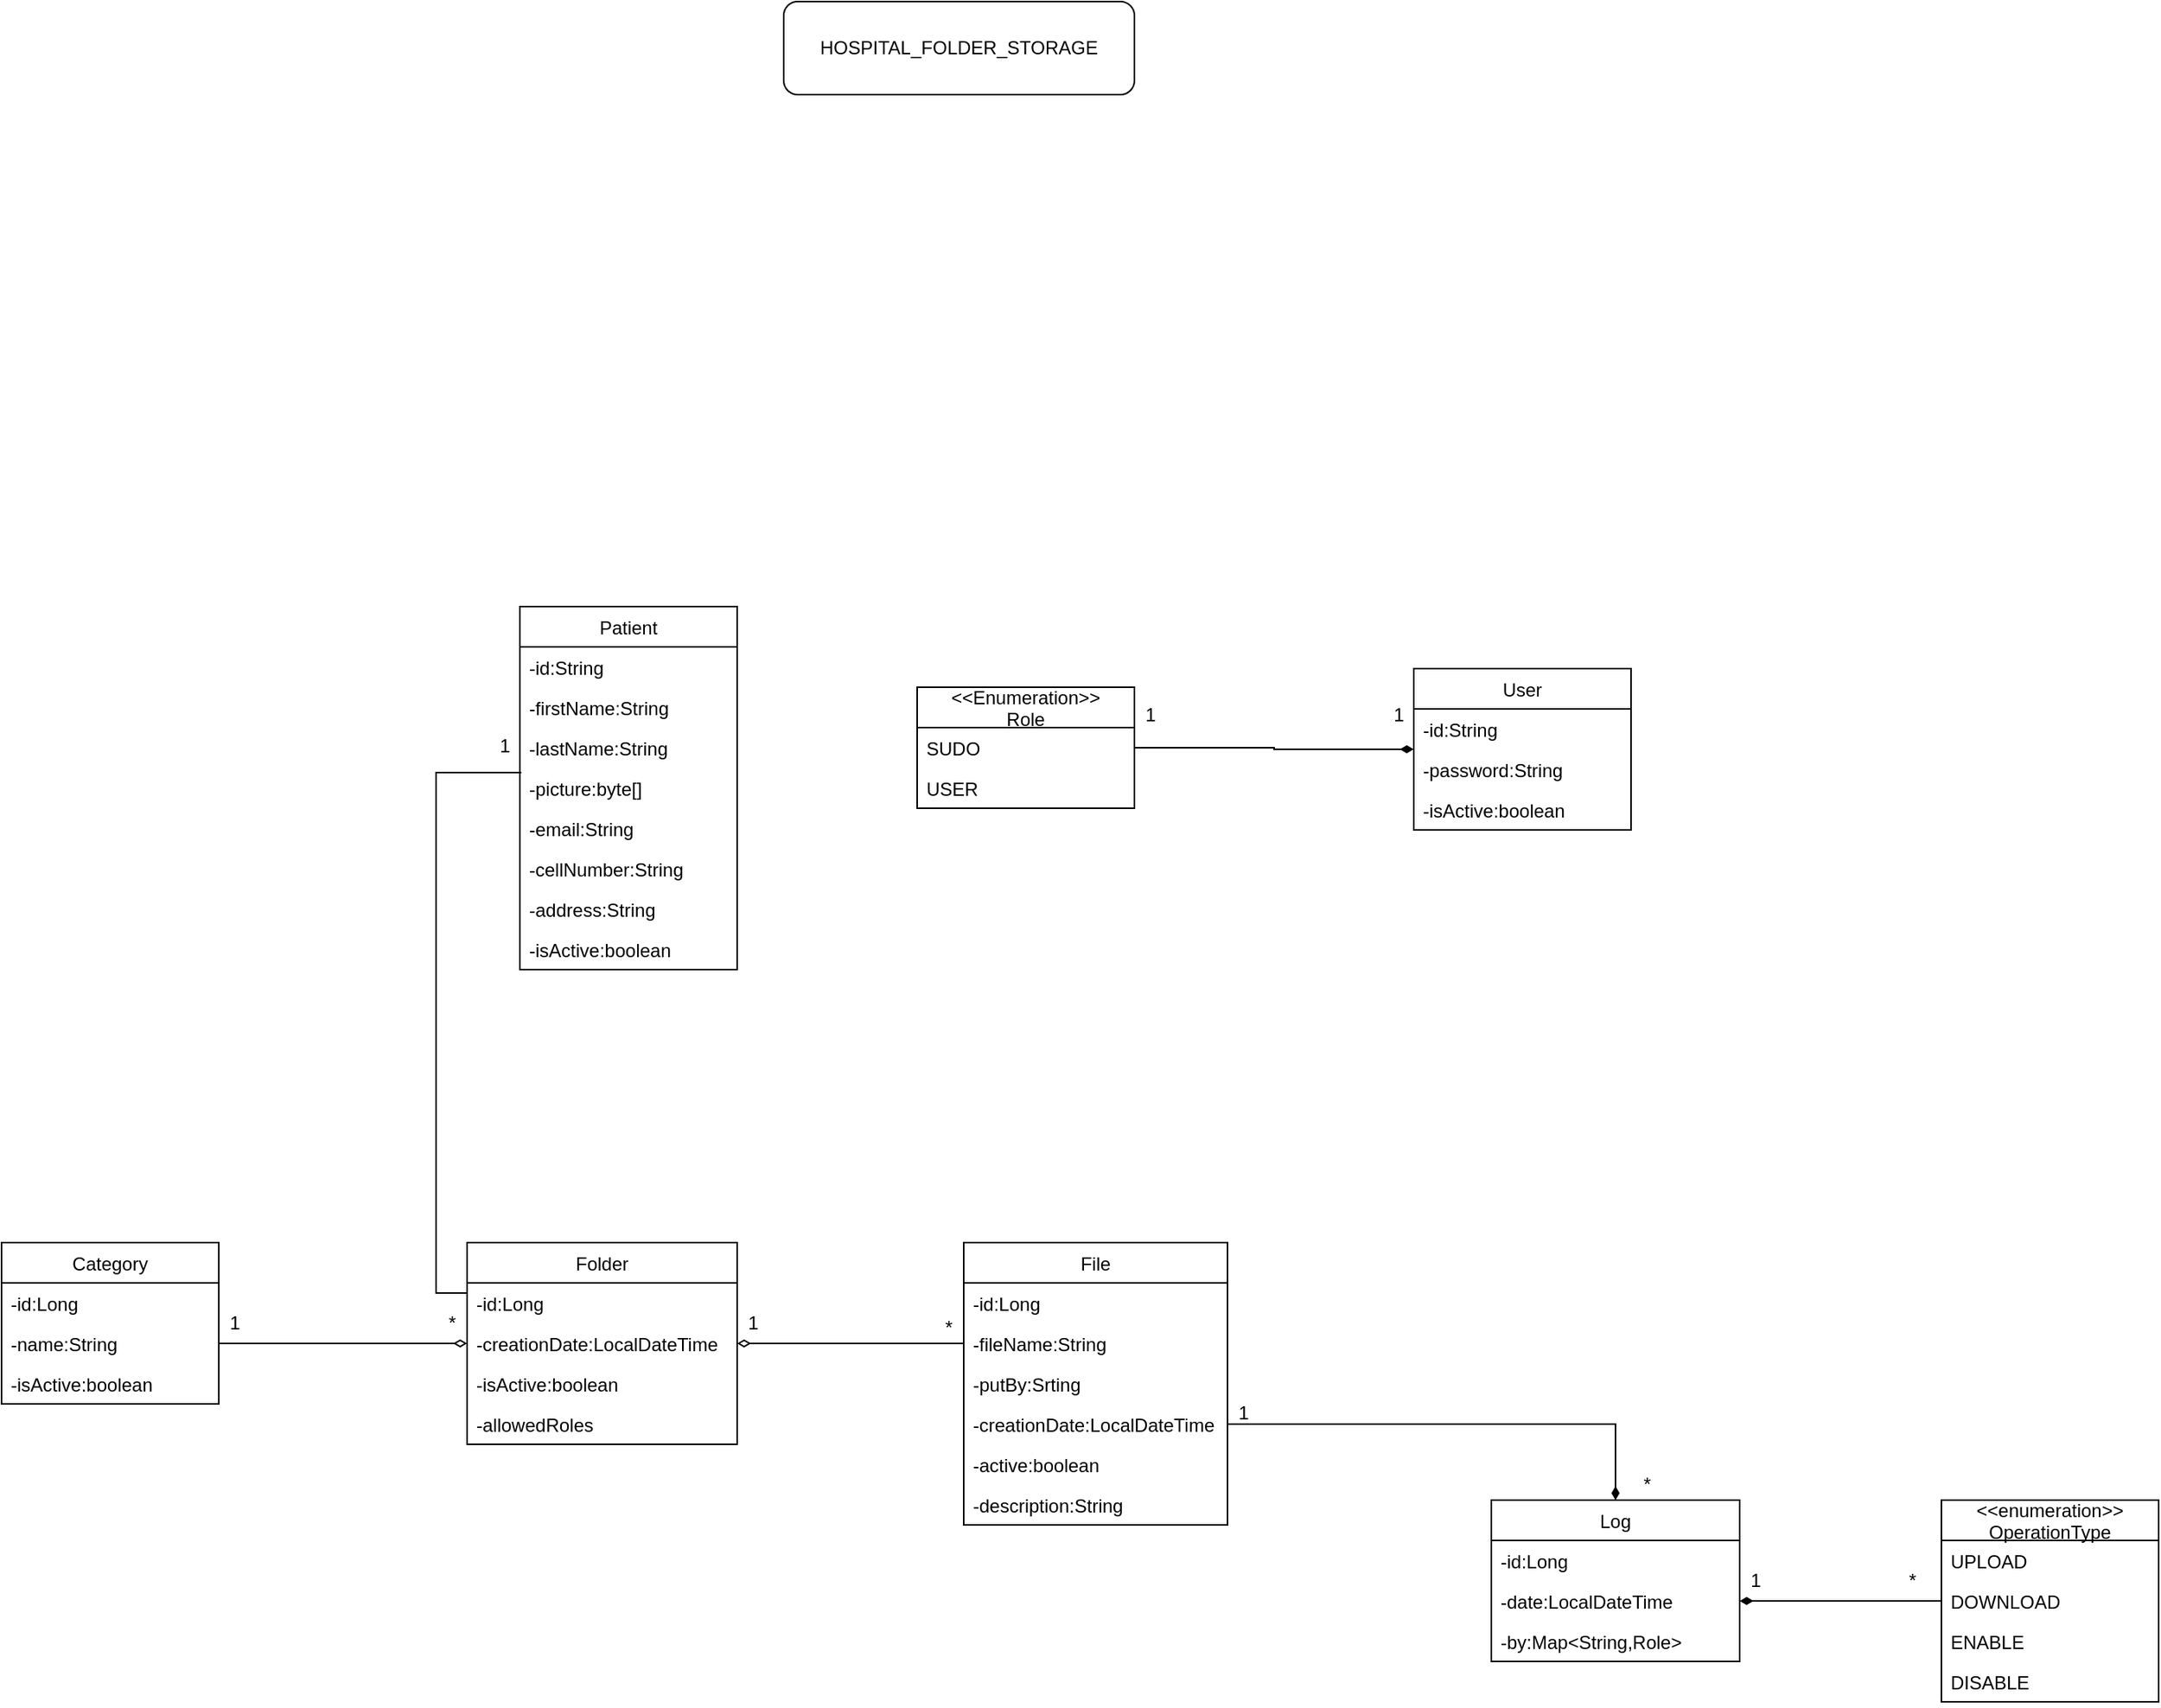 <mxfile version="15.5.0" type="device"><diagram id="mYhvTBaQMrtO4AwDiD4-" name="Page-1"><mxGraphModel dx="1826" dy="1950" grid="1" gridSize="10" guides="1" tooltips="1" connect="1" arrows="1" fold="1" page="1" pageScale="1" pageWidth="827" pageHeight="1169" math="0" shadow="0"><root><mxCell id="0"/><mxCell id="1" parent="0"/><mxCell id="FoHv42QFHTNi0mdNHc5V-1" value="Patient" style="swimlane;fontStyle=0;childLayout=stackLayout;horizontal=1;startSize=26;fillColor=none;horizontalStack=0;resizeParent=1;resizeParentMax=0;resizeLast=0;collapsible=1;marginBottom=0;" parent="1" vertex="1"><mxGeometry x="344" y="110" width="140" height="234" as="geometry"/></mxCell><mxCell id="N-2YWsaIi4fUGotqFRlG-1" value="-id:String" style="text;strokeColor=none;fillColor=none;align=left;verticalAlign=top;spacingLeft=4;spacingRight=4;overflow=hidden;rotatable=0;points=[[0,0.5],[1,0.5]];portConstraint=eastwest;" parent="FoHv42QFHTNi0mdNHc5V-1" vertex="1"><mxGeometry y="26" width="140" height="26" as="geometry"/></mxCell><mxCell id="FoHv42QFHTNi0mdNHc5V-2" value="-firstName:String" style="text;strokeColor=none;fillColor=none;align=left;verticalAlign=top;spacingLeft=4;spacingRight=4;overflow=hidden;rotatable=0;points=[[0,0.5],[1,0.5]];portConstraint=eastwest;" parent="FoHv42QFHTNi0mdNHc5V-1" vertex="1"><mxGeometry y="52" width="140" height="26" as="geometry"/></mxCell><mxCell id="FoHv42QFHTNi0mdNHc5V-3" value="-lastName:String" style="text;strokeColor=none;fillColor=none;align=left;verticalAlign=top;spacingLeft=4;spacingRight=4;overflow=hidden;rotatable=0;points=[[0,0.5],[1,0.5]];portConstraint=eastwest;" parent="FoHv42QFHTNi0mdNHc5V-1" vertex="1"><mxGeometry y="78" width="140" height="26" as="geometry"/></mxCell><mxCell id="FoHv42QFHTNi0mdNHc5V-47" value="-picture:byte[]" style="text;strokeColor=none;fillColor=none;align=left;verticalAlign=top;spacingLeft=4;spacingRight=4;overflow=hidden;rotatable=0;points=[[0,0.5],[1,0.5]];portConstraint=eastwest;" parent="FoHv42QFHTNi0mdNHc5V-1" vertex="1"><mxGeometry y="104" width="140" height="26" as="geometry"/></mxCell><mxCell id="FoHv42QFHTNi0mdNHc5V-4" value="-email:String" style="text;strokeColor=none;fillColor=none;align=left;verticalAlign=top;spacingLeft=4;spacingRight=4;overflow=hidden;rotatable=0;points=[[0,0.5],[1,0.5]];portConstraint=eastwest;" parent="FoHv42QFHTNi0mdNHc5V-1" vertex="1"><mxGeometry y="130" width="140" height="26" as="geometry"/></mxCell><mxCell id="FoHv42QFHTNi0mdNHc5V-48" value="-cellNumber:String" style="text;strokeColor=none;fillColor=none;align=left;verticalAlign=top;spacingLeft=4;spacingRight=4;overflow=hidden;rotatable=0;points=[[0,0.5],[1,0.5]];portConstraint=eastwest;" parent="FoHv42QFHTNi0mdNHc5V-1" vertex="1"><mxGeometry y="156" width="140" height="26" as="geometry"/></mxCell><mxCell id="FoHv42QFHTNi0mdNHc5V-49" value="-address:String" style="text;strokeColor=none;fillColor=none;align=left;verticalAlign=top;spacingLeft=4;spacingRight=4;overflow=hidden;rotatable=0;points=[[0,0.5],[1,0.5]];portConstraint=eastwest;" parent="FoHv42QFHTNi0mdNHc5V-1" vertex="1"><mxGeometry y="182" width="140" height="26" as="geometry"/></mxCell><mxCell id="ATRMmaOuhMUMuTFutqJZ-7" value="-isActive:boolean" style="text;strokeColor=none;fillColor=none;align=left;verticalAlign=top;spacingLeft=4;spacingRight=4;overflow=hidden;rotatable=0;points=[[0,0.5],[1,0.5]];portConstraint=eastwest;" parent="FoHv42QFHTNi0mdNHc5V-1" vertex="1"><mxGeometry y="208" width="140" height="26" as="geometry"/></mxCell><mxCell id="FoHv42QFHTNi0mdNHc5V-9" style="edgeStyle=orthogonalEdgeStyle;rounded=0;orthogonalLoop=1;jettySize=auto;html=1;exitX=0;exitY=0.25;exitDx=0;exitDy=0;entryX=0.007;entryY=1.115;entryDx=0;entryDy=0;entryPerimeter=0;endArrow=none;endFill=0;" parent="1" source="FoHv42QFHTNi0mdNHc5V-5" target="FoHv42QFHTNi0mdNHc5V-3" edge="1"><mxGeometry relative="1" as="geometry"/></mxCell><mxCell id="FoHv42QFHTNi0mdNHc5V-5" value="Folder" style="swimlane;fontStyle=0;childLayout=stackLayout;horizontal=1;startSize=26;fillColor=none;horizontalStack=0;resizeParent=1;resizeParentMax=0;resizeLast=0;collapsible=1;marginBottom=0;" parent="1" vertex="1"><mxGeometry x="310" y="520" width="174" height="130" as="geometry"/></mxCell><mxCell id="FoHv42QFHTNi0mdNHc5V-6" value="-id:Long" style="text;strokeColor=none;fillColor=none;align=left;verticalAlign=top;spacingLeft=4;spacingRight=4;overflow=hidden;rotatable=0;points=[[0,0.5],[1,0.5]];portConstraint=eastwest;" parent="FoHv42QFHTNi0mdNHc5V-5" vertex="1"><mxGeometry y="26" width="174" height="26" as="geometry"/></mxCell><mxCell id="FoHv42QFHTNi0mdNHc5V-7" value="-creationDate:LocalDateTime" style="text;strokeColor=none;fillColor=none;align=left;verticalAlign=top;spacingLeft=4;spacingRight=4;overflow=hidden;rotatable=0;points=[[0,0.5],[1,0.5]];portConstraint=eastwest;" parent="FoHv42QFHTNi0mdNHc5V-5" vertex="1"><mxGeometry y="52" width="174" height="26" as="geometry"/></mxCell><mxCell id="FoHv42QFHTNi0mdNHc5V-8" value="-isActive:boolean" style="text;strokeColor=none;fillColor=none;align=left;verticalAlign=top;spacingLeft=4;spacingRight=4;overflow=hidden;rotatable=0;points=[[0,0.5],[1,0.5]];portConstraint=eastwest;" parent="FoHv42QFHTNi0mdNHc5V-5" vertex="1"><mxGeometry y="78" width="174" height="26" as="geometry"/></mxCell><mxCell id="p9wAiUisa67oHqi5w-Fv-1" value="-allowedRoles" style="text;strokeColor=none;fillColor=none;align=left;verticalAlign=top;spacingLeft=4;spacingRight=4;overflow=hidden;rotatable=0;points=[[0,0.5],[1,0.5]];portConstraint=eastwest;" parent="FoHv42QFHTNi0mdNHc5V-5" vertex="1"><mxGeometry y="104" width="174" height="26" as="geometry"/></mxCell><mxCell id="FoHv42QFHTNi0mdNHc5V-10" value="Category" style="swimlane;fontStyle=0;childLayout=stackLayout;horizontal=1;startSize=26;fillColor=none;horizontalStack=0;resizeParent=1;resizeParentMax=0;resizeLast=0;collapsible=1;marginBottom=0;" parent="1" vertex="1"><mxGeometry x="10" y="520" width="140" height="104" as="geometry"/></mxCell><mxCell id="FoHv42QFHTNi0mdNHc5V-11" value="-id:Long" style="text;strokeColor=none;fillColor=none;align=left;verticalAlign=top;spacingLeft=4;spacingRight=4;overflow=hidden;rotatable=0;points=[[0,0.5],[1,0.5]];portConstraint=eastwest;" parent="FoHv42QFHTNi0mdNHc5V-10" vertex="1"><mxGeometry y="26" width="140" height="26" as="geometry"/></mxCell><mxCell id="FoHv42QFHTNi0mdNHc5V-12" value="-name:String" style="text;strokeColor=none;fillColor=none;align=left;verticalAlign=top;spacingLeft=4;spacingRight=4;overflow=hidden;rotatable=0;points=[[0,0.5],[1,0.5]];portConstraint=eastwest;" parent="FoHv42QFHTNi0mdNHc5V-10" vertex="1"><mxGeometry y="52" width="140" height="26" as="geometry"/></mxCell><mxCell id="ATRMmaOuhMUMuTFutqJZ-8" value="-isActive:boolean" style="text;strokeColor=none;fillColor=none;align=left;verticalAlign=top;spacingLeft=4;spacingRight=4;overflow=hidden;rotatable=0;points=[[0,0.5],[1,0.5]];portConstraint=eastwest;" parent="FoHv42QFHTNi0mdNHc5V-10" vertex="1"><mxGeometry y="78" width="140" height="26" as="geometry"/></mxCell><mxCell id="FoHv42QFHTNi0mdNHc5V-15" style="edgeStyle=orthogonalEdgeStyle;rounded=0;orthogonalLoop=1;jettySize=auto;html=1;endArrow=none;endFill=0;startArrow=diamondThin;startFill=0;" parent="1" source="FoHv42QFHTNi0mdNHc5V-7" target="FoHv42QFHTNi0mdNHc5V-12" edge="1"><mxGeometry relative="1" as="geometry"/></mxCell><mxCell id="FoHv42QFHTNi0mdNHc5V-16" value="1" style="text;html=1;align=center;verticalAlign=middle;resizable=0;points=[];autosize=1;strokeColor=none;" parent="1" vertex="1"><mxGeometry x="324" y="190" width="20" height="20" as="geometry"/></mxCell><mxCell id="FoHv42QFHTNi0mdNHc5V-18" value="*" style="text;html=1;align=center;verticalAlign=middle;resizable=0;points=[];autosize=1;strokeColor=none;" parent="1" vertex="1"><mxGeometry x="290" y="562" width="20" height="20" as="geometry"/></mxCell><mxCell id="FoHv42QFHTNi0mdNHc5V-19" value="1" style="text;html=1;align=center;verticalAlign=middle;resizable=0;points=[];autosize=1;strokeColor=none;" parent="1" vertex="1"><mxGeometry x="150" y="562" width="20" height="20" as="geometry"/></mxCell><mxCell id="FoHv42QFHTNi0mdNHc5V-35" value="HOSPITAL_FOLDER_STORAGE" style="rounded=1;whiteSpace=wrap;html=1;" parent="1" vertex="1"><mxGeometry x="514" y="-280" width="226" height="60" as="geometry"/></mxCell><mxCell id="FoHv42QFHTNi0mdNHc5V-36" value="File" style="swimlane;fontStyle=0;childLayout=stackLayout;horizontal=1;startSize=26;fillColor=none;horizontalStack=0;resizeParent=1;resizeParentMax=0;resizeLast=0;collapsible=1;marginBottom=0;" parent="1" vertex="1"><mxGeometry x="630" y="520" width="170" height="182" as="geometry"/></mxCell><mxCell id="FoHv42QFHTNi0mdNHc5V-37" value="-id:Long" style="text;strokeColor=none;fillColor=none;align=left;verticalAlign=top;spacingLeft=4;spacingRight=4;overflow=hidden;rotatable=0;points=[[0,0.5],[1,0.5]];portConstraint=eastwest;" parent="FoHv42QFHTNi0mdNHc5V-36" vertex="1"><mxGeometry y="26" width="170" height="26" as="geometry"/></mxCell><mxCell id="FoHv42QFHTNi0mdNHc5V-38" value="-fileName:String" style="text;strokeColor=none;fillColor=none;align=left;verticalAlign=top;spacingLeft=4;spacingRight=4;overflow=hidden;rotatable=0;points=[[0,0.5],[1,0.5]];portConstraint=eastwest;" parent="FoHv42QFHTNi0mdNHc5V-36" vertex="1"><mxGeometry y="52" width="170" height="26" as="geometry"/></mxCell><mxCell id="FoHv42QFHTNi0mdNHc5V-39" value="-putBy:Srting" style="text;strokeColor=none;fillColor=none;align=left;verticalAlign=top;spacingLeft=4;spacingRight=4;overflow=hidden;rotatable=0;points=[[0,0.5],[1,0.5]];portConstraint=eastwest;" parent="FoHv42QFHTNi0mdNHc5V-36" vertex="1"><mxGeometry y="78" width="170" height="26" as="geometry"/></mxCell><mxCell id="FoHv42QFHTNi0mdNHc5V-52" value="-creationDate:LocalDateTime" style="text;strokeColor=none;fillColor=none;align=left;verticalAlign=top;spacingLeft=4;spacingRight=4;overflow=hidden;rotatable=0;points=[[0,0.5],[1,0.5]];portConstraint=eastwest;" parent="FoHv42QFHTNi0mdNHc5V-36" vertex="1"><mxGeometry y="104" width="170" height="26" as="geometry"/></mxCell><mxCell id="FoHv42QFHTNi0mdNHc5V-43" value="-active:boolean" style="text;strokeColor=none;fillColor=none;align=left;verticalAlign=top;spacingLeft=4;spacingRight=4;overflow=hidden;rotatable=0;points=[[0,0.5],[1,0.5]];portConstraint=eastwest;" parent="FoHv42QFHTNi0mdNHc5V-36" vertex="1"><mxGeometry y="130" width="170" height="26" as="geometry"/></mxCell><mxCell id="ATRMmaOuhMUMuTFutqJZ-12" value="-description:String" style="text;strokeColor=none;fillColor=none;align=left;verticalAlign=top;spacingLeft=4;spacingRight=4;overflow=hidden;rotatable=0;points=[[0,0.5],[1,0.5]];portConstraint=eastwest;" parent="FoHv42QFHTNi0mdNHc5V-36" vertex="1"><mxGeometry y="156" width="170" height="26" as="geometry"/></mxCell><mxCell id="FoHv42QFHTNi0mdNHc5V-40" style="edgeStyle=orthogonalEdgeStyle;rounded=0;orthogonalLoop=1;jettySize=auto;html=1;startArrow=diamondThin;startFill=0;endArrow=none;endFill=0;" parent="1" source="FoHv42QFHTNi0mdNHc5V-7" target="FoHv42QFHTNi0mdNHc5V-38" edge="1"><mxGeometry relative="1" as="geometry"/></mxCell><mxCell id="FoHv42QFHTNi0mdNHc5V-41" value="1" style="text;html=1;align=center;verticalAlign=middle;resizable=0;points=[];autosize=1;strokeColor=none;" parent="1" vertex="1"><mxGeometry x="484" y="562" width="20" height="20" as="geometry"/></mxCell><mxCell id="FoHv42QFHTNi0mdNHc5V-42" value="*" style="text;html=1;align=center;verticalAlign=middle;resizable=0;points=[];autosize=1;strokeColor=none;" parent="1" vertex="1"><mxGeometry x="610" y="565" width="20" height="20" as="geometry"/></mxCell><mxCell id="N-2YWsaIi4fUGotqFRlG-6" value="Log" style="swimlane;fontStyle=0;childLayout=stackLayout;horizontal=1;startSize=26;fillColor=none;horizontalStack=0;resizeParent=1;resizeParentMax=0;resizeLast=0;collapsible=1;marginBottom=0;" parent="1" vertex="1"><mxGeometry x="970" y="686" width="160" height="104" as="geometry"/></mxCell><mxCell id="N-2YWsaIi4fUGotqFRlG-7" value="-id:Long" style="text;strokeColor=none;fillColor=none;align=left;verticalAlign=top;spacingLeft=4;spacingRight=4;overflow=hidden;rotatable=0;points=[[0,0.5],[1,0.5]];portConstraint=eastwest;" parent="N-2YWsaIi4fUGotqFRlG-6" vertex="1"><mxGeometry y="26" width="160" height="26" as="geometry"/></mxCell><mxCell id="N-2YWsaIi4fUGotqFRlG-8" value="-date:LocalDateTime" style="text;strokeColor=none;fillColor=none;align=left;verticalAlign=top;spacingLeft=4;spacingRight=4;overflow=hidden;rotatable=0;points=[[0,0.5],[1,0.5]];portConstraint=eastwest;" parent="N-2YWsaIi4fUGotqFRlG-6" vertex="1"><mxGeometry y="52" width="160" height="26" as="geometry"/></mxCell><mxCell id="N-2YWsaIi4fUGotqFRlG-9" value="-by:Map&lt;String,Role&gt;" style="text;strokeColor=none;fillColor=none;align=left;verticalAlign=top;spacingLeft=4;spacingRight=4;overflow=hidden;rotatable=0;points=[[0,0.5],[1,0.5]];portConstraint=eastwest;" parent="N-2YWsaIi4fUGotqFRlG-6" vertex="1"><mxGeometry y="78" width="160" height="26" as="geometry"/></mxCell><mxCell id="N-2YWsaIi4fUGotqFRlG-10" style="edgeStyle=orthogonalEdgeStyle;rounded=0;orthogonalLoop=1;jettySize=auto;html=1;entryX=0.5;entryY=0;entryDx=0;entryDy=0;endArrow=diamondThin;endFill=1;exitX=1;exitY=0.5;exitDx=0;exitDy=0;" parent="1" source="FoHv42QFHTNi0mdNHc5V-52" target="N-2YWsaIi4fUGotqFRlG-6" edge="1"><mxGeometry relative="1" as="geometry"><mxPoint x="620" y="660" as="sourcePoint"/></mxGeometry></mxCell><mxCell id="N-2YWsaIi4fUGotqFRlG-11" value="1" style="text;html=1;align=center;verticalAlign=middle;resizable=0;points=[];autosize=1;strokeColor=none;" parent="1" vertex="1"><mxGeometry x="800" y="620" width="20" height="20" as="geometry"/></mxCell><mxCell id="N-2YWsaIi4fUGotqFRlG-12" value="*" style="text;html=1;align=center;verticalAlign=middle;resizable=0;points=[];autosize=1;strokeColor=none;" parent="1" vertex="1"><mxGeometry x="1060" y="666" width="20" height="20" as="geometry"/></mxCell><mxCell id="ATRMmaOuhMUMuTFutqJZ-2" value="&lt;&lt;Enumeration&gt;&gt;&#10;Role" style="swimlane;fontStyle=0;childLayout=stackLayout;horizontal=1;startSize=26;fillColor=none;horizontalStack=0;resizeParent=1;resizeParentMax=0;resizeLast=0;collapsible=1;marginBottom=0;" parent="1" vertex="1"><mxGeometry x="600" y="162" width="140" height="78" as="geometry"/></mxCell><mxCell id="ATRMmaOuhMUMuTFutqJZ-3" value="SUDO" style="text;strokeColor=none;fillColor=none;align=left;verticalAlign=top;spacingLeft=4;spacingRight=4;overflow=hidden;rotatable=0;points=[[0,0.5],[1,0.5]];portConstraint=eastwest;" parent="ATRMmaOuhMUMuTFutqJZ-2" vertex="1"><mxGeometry y="26" width="140" height="26" as="geometry"/></mxCell><mxCell id="ATRMmaOuhMUMuTFutqJZ-4" value="USER" style="text;strokeColor=none;fillColor=none;align=left;verticalAlign=top;spacingLeft=4;spacingRight=4;overflow=hidden;rotatable=0;points=[[0,0.5],[1,0.5]];portConstraint=eastwest;" parent="ATRMmaOuhMUMuTFutqJZ-2" vertex="1"><mxGeometry y="52" width="140" height="26" as="geometry"/></mxCell><mxCell id="ATRMmaOuhMUMuTFutqJZ-17" style="edgeStyle=orthogonalEdgeStyle;rounded=0;orthogonalLoop=1;jettySize=auto;html=1;endArrow=diamondThin;endFill=1;startArrow=none;startFill=0;" parent="1" source="ATRMmaOuhMUMuTFutqJZ-13" target="N-2YWsaIi4fUGotqFRlG-8" edge="1"><mxGeometry relative="1" as="geometry"/></mxCell><mxCell id="ATRMmaOuhMUMuTFutqJZ-13" value="&lt;&lt;enumeration&gt;&gt;&#10;OperationType" style="swimlane;fontStyle=0;childLayout=stackLayout;horizontal=1;startSize=26;fillColor=none;horizontalStack=0;resizeParent=1;resizeParentMax=0;resizeLast=0;collapsible=1;marginBottom=0;" parent="1" vertex="1"><mxGeometry x="1260" y="686" width="140" height="130" as="geometry"/></mxCell><mxCell id="ATRMmaOuhMUMuTFutqJZ-14" value="UPLOAD" style="text;strokeColor=none;fillColor=none;align=left;verticalAlign=top;spacingLeft=4;spacingRight=4;overflow=hidden;rotatable=0;points=[[0,0.5],[1,0.5]];portConstraint=eastwest;" parent="ATRMmaOuhMUMuTFutqJZ-13" vertex="1"><mxGeometry y="26" width="140" height="26" as="geometry"/></mxCell><mxCell id="ATRMmaOuhMUMuTFutqJZ-15" value="DOWNLOAD&#10;" style="text;strokeColor=none;fillColor=none;align=left;verticalAlign=top;spacingLeft=4;spacingRight=4;overflow=hidden;rotatable=0;points=[[0,0.5],[1,0.5]];portConstraint=eastwest;" parent="ATRMmaOuhMUMuTFutqJZ-13" vertex="1"><mxGeometry y="52" width="140" height="26" as="geometry"/></mxCell><mxCell id="2bE-4Lj3O20DV8N7h1ND-1" value="ENABLE" style="text;strokeColor=none;fillColor=none;align=left;verticalAlign=top;spacingLeft=4;spacingRight=4;overflow=hidden;rotatable=0;points=[[0,0.5],[1,0.5]];portConstraint=eastwest;" parent="ATRMmaOuhMUMuTFutqJZ-13" vertex="1"><mxGeometry y="78" width="140" height="26" as="geometry"/></mxCell><mxCell id="2bE-4Lj3O20DV8N7h1ND-2" value="DISABLE" style="text;strokeColor=none;fillColor=none;align=left;verticalAlign=top;spacingLeft=4;spacingRight=4;overflow=hidden;rotatable=0;points=[[0,0.5],[1,0.5]];portConstraint=eastwest;" parent="ATRMmaOuhMUMuTFutqJZ-13" vertex="1"><mxGeometry y="104" width="140" height="26" as="geometry"/></mxCell><mxCell id="e_Jv4bFDL_w8fCArRe0K-1" value="1" style="text;html=1;align=center;verticalAlign=middle;resizable=0;points=[];autosize=1;strokeColor=none;" parent="1" vertex="1"><mxGeometry x="1130" y="728" width="20" height="20" as="geometry"/></mxCell><mxCell id="e_Jv4bFDL_w8fCArRe0K-2" value="*" style="text;html=1;align=center;verticalAlign=middle;resizable=0;points=[];autosize=1;strokeColor=none;" parent="1" vertex="1"><mxGeometry x="1231" y="728" width="20" height="20" as="geometry"/></mxCell><mxCell id="PT45tRdKS-JLA4yNTy5y-1" value="User" style="swimlane;fontStyle=0;childLayout=stackLayout;horizontal=1;startSize=26;fillColor=none;horizontalStack=0;resizeParent=1;resizeParentMax=0;resizeLast=0;collapsible=1;marginBottom=0;" vertex="1" parent="1"><mxGeometry x="920" y="150" width="140" height="104" as="geometry"/></mxCell><mxCell id="PT45tRdKS-JLA4yNTy5y-2" value="-id:String    " style="text;strokeColor=none;fillColor=none;align=left;verticalAlign=top;spacingLeft=4;spacingRight=4;overflow=hidden;rotatable=0;points=[[0,0.5],[1,0.5]];portConstraint=eastwest;" vertex="1" parent="PT45tRdKS-JLA4yNTy5y-1"><mxGeometry y="26" width="140" height="26" as="geometry"/></mxCell><mxCell id="PT45tRdKS-JLA4yNTy5y-3" value="-password:String" style="text;strokeColor=none;fillColor=none;align=left;verticalAlign=top;spacingLeft=4;spacingRight=4;overflow=hidden;rotatable=0;points=[[0,0.5],[1,0.5]];portConstraint=eastwest;" vertex="1" parent="PT45tRdKS-JLA4yNTy5y-1"><mxGeometry y="52" width="140" height="26" as="geometry"/></mxCell><mxCell id="PT45tRdKS-JLA4yNTy5y-4" value="-isActive:boolean" style="text;strokeColor=none;fillColor=none;align=left;verticalAlign=top;spacingLeft=4;spacingRight=4;overflow=hidden;rotatable=0;points=[[0,0.5],[1,0.5]];portConstraint=eastwest;" vertex="1" parent="PT45tRdKS-JLA4yNTy5y-1"><mxGeometry y="78" width="140" height="26" as="geometry"/></mxCell><mxCell id="PT45tRdKS-JLA4yNTy5y-5" style="edgeStyle=orthogonalEdgeStyle;rounded=0;orthogonalLoop=1;jettySize=auto;html=1;exitX=1;exitY=0.5;exitDx=0;exitDy=0;entryX=0;entryY=0.5;entryDx=0;entryDy=0;endArrow=diamondThin;endFill=1;" edge="1" parent="1" source="ATRMmaOuhMUMuTFutqJZ-3" target="PT45tRdKS-JLA4yNTy5y-1"><mxGeometry relative="1" as="geometry"/></mxCell><mxCell id="PT45tRdKS-JLA4yNTy5y-6" value="1" style="text;html=1;align=center;verticalAlign=middle;resizable=0;points=[];autosize=1;strokeColor=none;fillColor=none;" vertex="1" parent="1"><mxGeometry x="900" y="170" width="20" height="20" as="geometry"/></mxCell><mxCell id="PT45tRdKS-JLA4yNTy5y-8" value="1" style="text;html=1;align=center;verticalAlign=middle;resizable=0;points=[];autosize=1;strokeColor=none;fillColor=none;" vertex="1" parent="1"><mxGeometry x="740" y="170" width="20" height="20" as="geometry"/></mxCell></root></mxGraphModel></diagram></mxfile>
